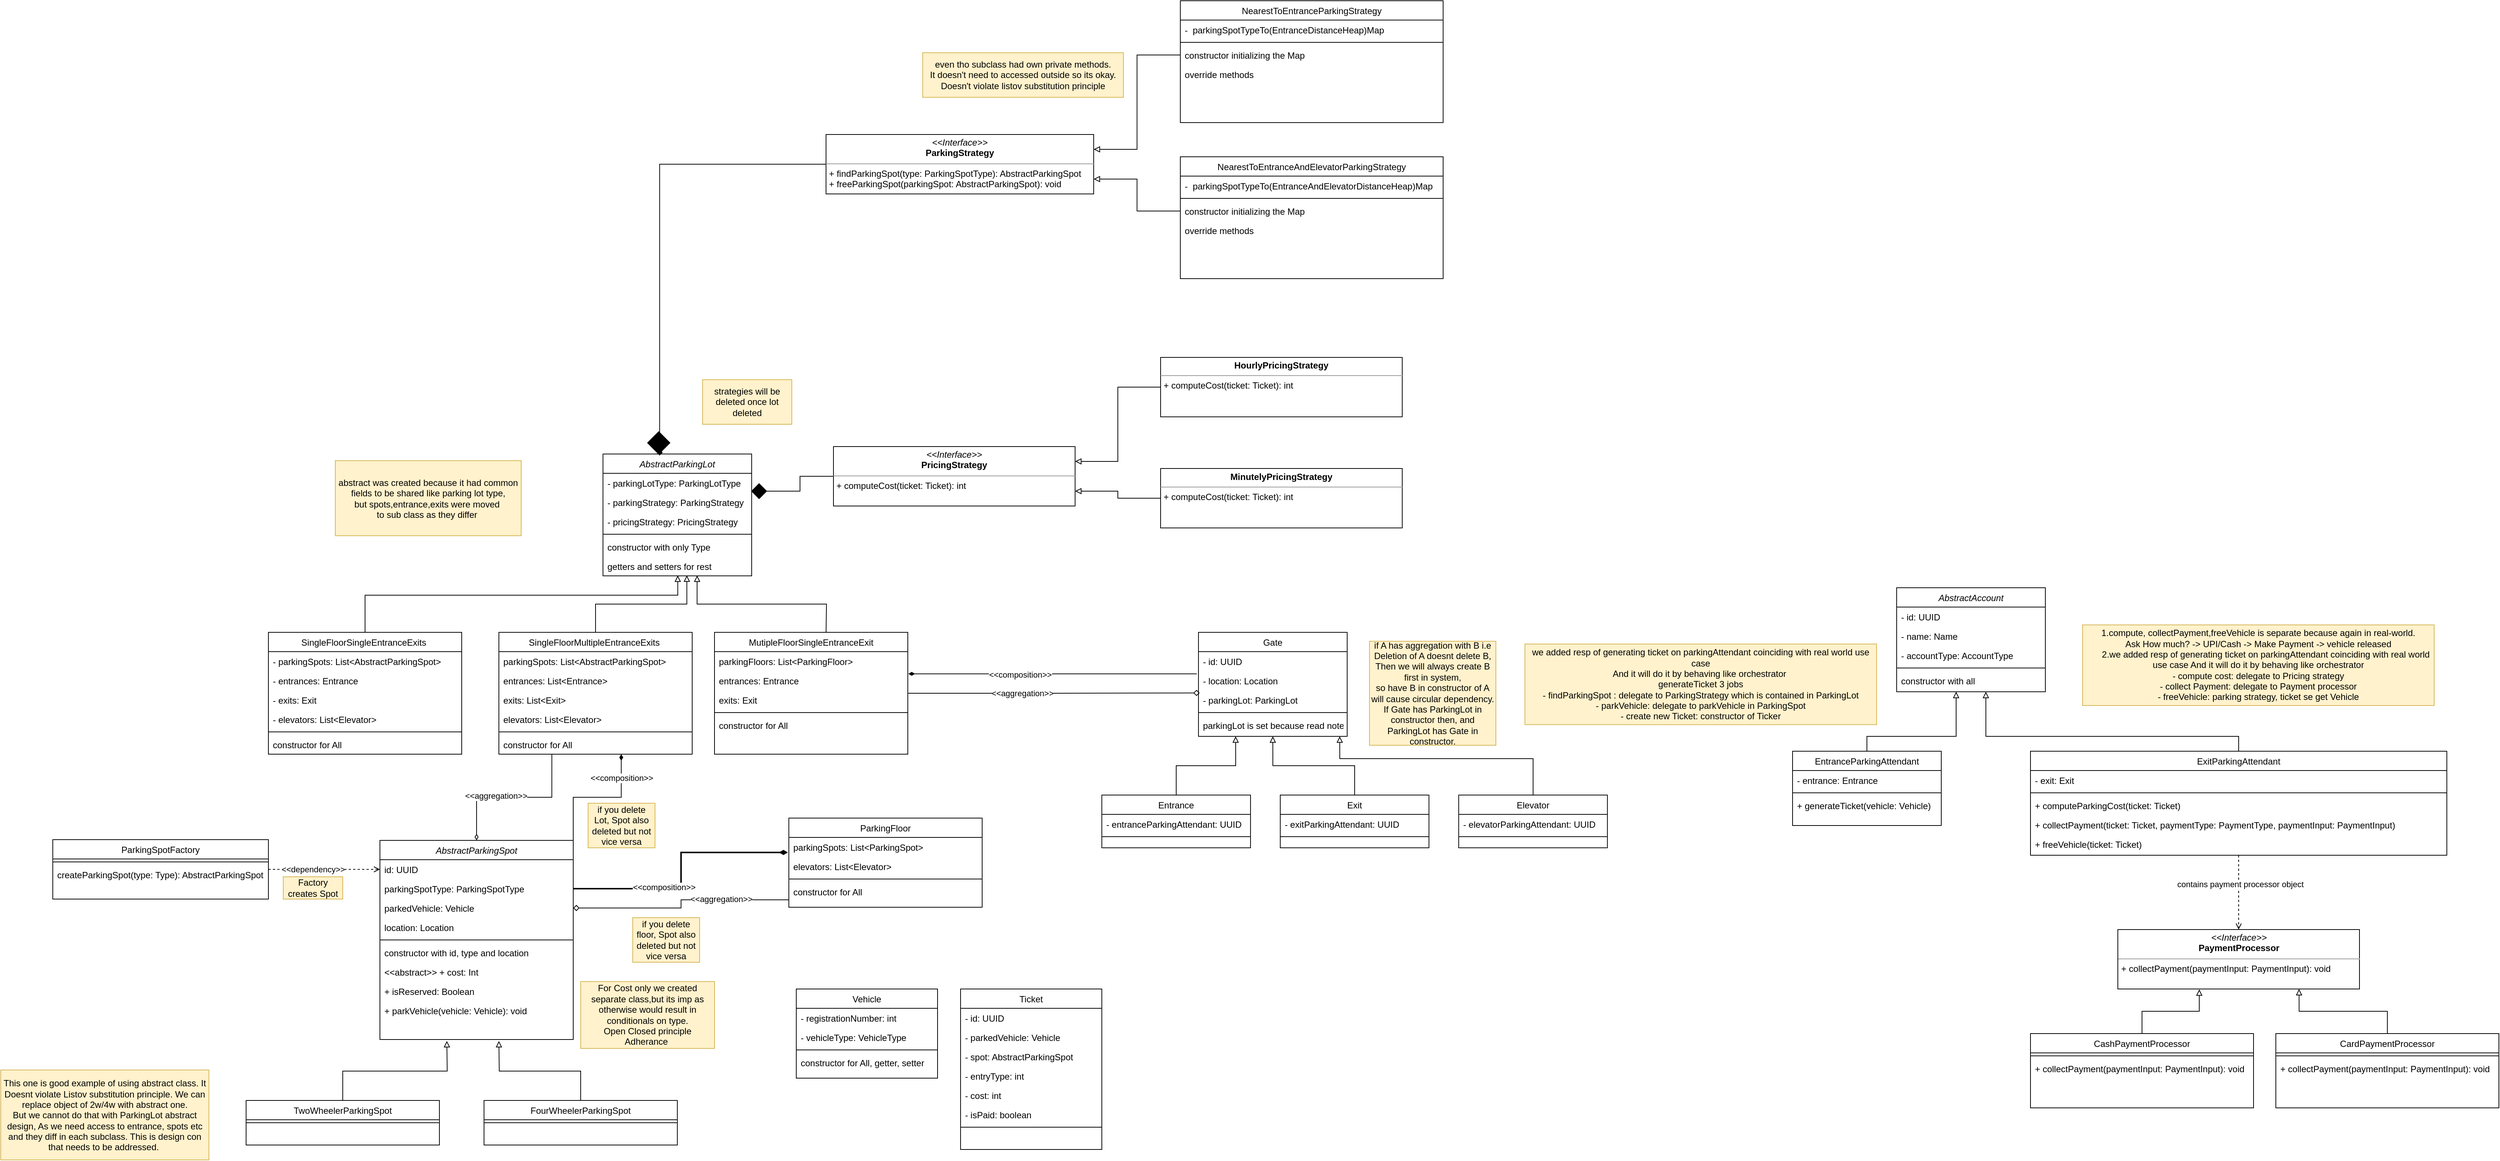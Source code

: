 <mxfile version="22.1.5" type="github">
  <diagram id="C5RBs43oDa-KdzZeNtuy" name="Page-1">
    <mxGraphModel dx="4007" dy="2942" grid="1" gridSize="10" guides="1" tooltips="1" connect="1" arrows="1" fold="1" page="1" pageScale="1" pageWidth="827" pageHeight="1169" math="0" shadow="0">
      <root>
        <mxCell id="WIyWlLk6GJQsqaUBKTNV-0" />
        <mxCell id="WIyWlLk6GJQsqaUBKTNV-1" parent="WIyWlLk6GJQsqaUBKTNV-0" />
        <mxCell id="zkfFHV4jXpPFQw0GAbJ--0" value="AbstractParkingLot" style="swimlane;fontStyle=2;align=center;verticalAlign=top;childLayout=stackLayout;horizontal=1;startSize=26;horizontalStack=0;resizeParent=1;resizeLast=0;collapsible=1;marginBottom=0;rounded=0;shadow=0;strokeWidth=1;" parent="WIyWlLk6GJQsqaUBKTNV-1" vertex="1">
          <mxGeometry x="220" y="120" width="200" height="164" as="geometry">
            <mxRectangle x="230" y="140" width="160" height="26" as="alternateBounds" />
          </mxGeometry>
        </mxCell>
        <mxCell id="zkfFHV4jXpPFQw0GAbJ--1" value="- parkingLotType: ParkingLotType" style="text;align=left;verticalAlign=top;spacingLeft=4;spacingRight=4;overflow=hidden;rotatable=0;points=[[0,0.5],[1,0.5]];portConstraint=eastwest;" parent="zkfFHV4jXpPFQw0GAbJ--0" vertex="1">
          <mxGeometry y="26" width="200" height="26" as="geometry" />
        </mxCell>
        <mxCell id="zkfFHV4jXpPFQw0GAbJ--2" value="- parkingStrategy: ParkingStrategy" style="text;align=left;verticalAlign=top;spacingLeft=4;spacingRight=4;overflow=hidden;rotatable=0;points=[[0,0.5],[1,0.5]];portConstraint=eastwest;rounded=0;shadow=0;html=0;" parent="zkfFHV4jXpPFQw0GAbJ--0" vertex="1">
          <mxGeometry y="52" width="200" height="26" as="geometry" />
        </mxCell>
        <mxCell id="zkfFHV4jXpPFQw0GAbJ--3" value="- pricingStrategy: PricingStrategy" style="text;align=left;verticalAlign=top;spacingLeft=4;spacingRight=4;overflow=hidden;rotatable=0;points=[[0,0.5],[1,0.5]];portConstraint=eastwest;rounded=0;shadow=0;html=0;" parent="zkfFHV4jXpPFQw0GAbJ--0" vertex="1">
          <mxGeometry y="78" width="200" height="26" as="geometry" />
        </mxCell>
        <mxCell id="zkfFHV4jXpPFQw0GAbJ--4" value="" style="line;html=1;strokeWidth=1;align=left;verticalAlign=middle;spacingTop=-1;spacingLeft=3;spacingRight=3;rotatable=0;labelPosition=right;points=[];portConstraint=eastwest;" parent="zkfFHV4jXpPFQw0GAbJ--0" vertex="1">
          <mxGeometry y="104" width="200" height="8" as="geometry" />
        </mxCell>
        <mxCell id="zkfFHV4jXpPFQw0GAbJ--10" value="constructor with only Type" style="text;align=left;verticalAlign=top;spacingLeft=4;spacingRight=4;overflow=hidden;rotatable=0;points=[[0,0.5],[1,0.5]];portConstraint=eastwest;fontStyle=0" parent="zkfFHV4jXpPFQw0GAbJ--0" vertex="1">
          <mxGeometry y="112" width="200" height="26" as="geometry" />
        </mxCell>
        <mxCell id="uMtCKj9RWDegAGL961Xb-13" value="getters and setters for rest" style="text;align=left;verticalAlign=top;spacingLeft=4;spacingRight=4;overflow=hidden;rotatable=0;points=[[0,0.5],[1,0.5]];portConstraint=eastwest;fontStyle=0" parent="zkfFHV4jXpPFQw0GAbJ--0" vertex="1">
          <mxGeometry y="138" width="200" height="26" as="geometry" />
        </mxCell>
        <mxCell id="hVBE4-v0_V8PISyGows--42" style="edgeStyle=orthogonalEdgeStyle;rounded=0;orthogonalLoop=1;jettySize=auto;html=1;entryX=0.5;entryY=0;entryDx=0;entryDy=0;endArrow=diamondThin;endFill=0;exitX=0.274;exitY=0.998;exitDx=0;exitDy=0;exitPerimeter=0;" parent="WIyWlLk6GJQsqaUBKTNV-1" source="zkfFHV4jXpPFQw0GAbJ--11" target="hVBE4-v0_V8PISyGows--8" edge="1">
          <mxGeometry relative="1" as="geometry" />
        </mxCell>
        <mxCell id="hVBE4-v0_V8PISyGows--45" value="&amp;lt;&amp;lt;aggregation&amp;gt;&amp;gt;" style="edgeLabel;html=1;align=center;verticalAlign=middle;resizable=0;points=[];" parent="hVBE4-v0_V8PISyGows--42" vertex="1" connectable="0">
          <mxGeometry x="0.228" y="-2" relative="1" as="geometry">
            <mxPoint as="offset" />
          </mxGeometry>
        </mxCell>
        <mxCell id="zkfFHV4jXpPFQw0GAbJ--6" value="SingleFloorMultipleEntranceExits " style="swimlane;fontStyle=0;align=center;verticalAlign=top;childLayout=stackLayout;horizontal=1;startSize=26;horizontalStack=0;resizeParent=1;resizeLast=0;collapsible=1;marginBottom=0;rounded=0;shadow=0;strokeWidth=1;" parent="WIyWlLk6GJQsqaUBKTNV-1" vertex="1">
          <mxGeometry x="80" y="360" width="260" height="164" as="geometry">
            <mxRectangle x="130" y="380" width="160" height="26" as="alternateBounds" />
          </mxGeometry>
        </mxCell>
        <mxCell id="zkfFHV4jXpPFQw0GAbJ--7" value="parkingSpots: List&lt;AbstractParkingSpot&gt;" style="text;align=left;verticalAlign=top;spacingLeft=4;spacingRight=4;overflow=hidden;rotatable=0;points=[[0,0.5],[1,0.5]];portConstraint=eastwest;" parent="zkfFHV4jXpPFQw0GAbJ--6" vertex="1">
          <mxGeometry y="26" width="260" height="26" as="geometry" />
        </mxCell>
        <mxCell id="zkfFHV4jXpPFQw0GAbJ--8" value="entrances: List&lt;Entrance&gt;" style="text;align=left;verticalAlign=top;spacingLeft=4;spacingRight=4;overflow=hidden;rotatable=0;points=[[0,0.5],[1,0.5]];portConstraint=eastwest;rounded=0;shadow=0;html=0;" parent="zkfFHV4jXpPFQw0GAbJ--6" vertex="1">
          <mxGeometry y="52" width="260" height="26" as="geometry" />
        </mxCell>
        <mxCell id="uMtCKj9RWDegAGL961Xb-15" value="exits: List&lt;Exit&gt;" style="text;align=left;verticalAlign=top;spacingLeft=4;spacingRight=4;overflow=hidden;rotatable=0;points=[[0,0.5],[1,0.5]];portConstraint=eastwest;rounded=0;shadow=0;html=0;" parent="zkfFHV4jXpPFQw0GAbJ--6" vertex="1">
          <mxGeometry y="78" width="260" height="26" as="geometry" />
        </mxCell>
        <mxCell id="uMtCKj9RWDegAGL961Xb-16" value="elevators: List&lt;Elevator&gt;" style="text;align=left;verticalAlign=top;spacingLeft=4;spacingRight=4;overflow=hidden;rotatable=0;points=[[0,0.5],[1,0.5]];portConstraint=eastwest;rounded=0;shadow=0;html=0;" parent="zkfFHV4jXpPFQw0GAbJ--6" vertex="1">
          <mxGeometry y="104" width="260" height="26" as="geometry" />
        </mxCell>
        <mxCell id="zkfFHV4jXpPFQw0GAbJ--9" value="" style="line;html=1;strokeWidth=1;align=left;verticalAlign=middle;spacingTop=-1;spacingLeft=3;spacingRight=3;rotatable=0;labelPosition=right;points=[];portConstraint=eastwest;" parent="zkfFHV4jXpPFQw0GAbJ--6" vertex="1">
          <mxGeometry y="130" width="260" height="8" as="geometry" />
        </mxCell>
        <mxCell id="zkfFHV4jXpPFQw0GAbJ--11" value="constructor for All" style="text;align=left;verticalAlign=top;spacingLeft=4;spacingRight=4;overflow=hidden;rotatable=0;points=[[0,0.5],[1,0.5]];portConstraint=eastwest;" parent="zkfFHV4jXpPFQw0GAbJ--6" vertex="1">
          <mxGeometry y="138" width="260" height="26" as="geometry" />
        </mxCell>
        <mxCell id="uMtCKj9RWDegAGL961Xb-27" style="edgeStyle=orthogonalEdgeStyle;rounded=0;orthogonalLoop=1;jettySize=auto;html=1;endArrow=block;endFill=0;entryX=0.503;entryY=0.981;entryDx=0;entryDy=0;entryPerimeter=0;" parent="WIyWlLk6GJQsqaUBKTNV-1" source="uMtCKj9RWDegAGL961Xb-17" target="uMtCKj9RWDegAGL961Xb-13" edge="1">
          <mxGeometry relative="1" as="geometry">
            <mxPoint x="320" y="290" as="targetPoint" />
            <Array as="points">
              <mxPoint x="-100" y="310" />
              <mxPoint x="321" y="310" />
            </Array>
          </mxGeometry>
        </mxCell>
        <mxCell id="uMtCKj9RWDegAGL961Xb-17" value="SingleFloorSingleEntranceExits " style="swimlane;fontStyle=0;align=center;verticalAlign=top;childLayout=stackLayout;horizontal=1;startSize=26;horizontalStack=0;resizeParent=1;resizeLast=0;collapsible=1;marginBottom=0;rounded=0;shadow=0;strokeWidth=1;" parent="WIyWlLk6GJQsqaUBKTNV-1" vertex="1">
          <mxGeometry x="-230" y="360" width="260" height="164" as="geometry">
            <mxRectangle x="130" y="380" width="160" height="26" as="alternateBounds" />
          </mxGeometry>
        </mxCell>
        <mxCell id="uMtCKj9RWDegAGL961Xb-18" value="- parkingSpots: List&lt;AbstractParkingSpot&gt;" style="text;align=left;verticalAlign=top;spacingLeft=4;spacingRight=4;overflow=hidden;rotatable=0;points=[[0,0.5],[1,0.5]];portConstraint=eastwest;" parent="uMtCKj9RWDegAGL961Xb-17" vertex="1">
          <mxGeometry y="26" width="260" height="26" as="geometry" />
        </mxCell>
        <mxCell id="uMtCKj9RWDegAGL961Xb-19" value="- entrances: Entrance" style="text;align=left;verticalAlign=top;spacingLeft=4;spacingRight=4;overflow=hidden;rotatable=0;points=[[0,0.5],[1,0.5]];portConstraint=eastwest;rounded=0;shadow=0;html=0;" parent="uMtCKj9RWDegAGL961Xb-17" vertex="1">
          <mxGeometry y="52" width="260" height="26" as="geometry" />
        </mxCell>
        <mxCell id="uMtCKj9RWDegAGL961Xb-20" value="- exits: Exit" style="text;align=left;verticalAlign=top;spacingLeft=4;spacingRight=4;overflow=hidden;rotatable=0;points=[[0,0.5],[1,0.5]];portConstraint=eastwest;rounded=0;shadow=0;html=0;" parent="uMtCKj9RWDegAGL961Xb-17" vertex="1">
          <mxGeometry y="78" width="260" height="26" as="geometry" />
        </mxCell>
        <mxCell id="uMtCKj9RWDegAGL961Xb-21" value="- elevators: List&lt;Elevator&gt;" style="text;align=left;verticalAlign=top;spacingLeft=4;spacingRight=4;overflow=hidden;rotatable=0;points=[[0,0.5],[1,0.5]];portConstraint=eastwest;rounded=0;shadow=0;html=0;" parent="uMtCKj9RWDegAGL961Xb-17" vertex="1">
          <mxGeometry y="104" width="260" height="26" as="geometry" />
        </mxCell>
        <mxCell id="uMtCKj9RWDegAGL961Xb-22" value="" style="line;html=1;strokeWidth=1;align=left;verticalAlign=middle;spacingTop=-1;spacingLeft=3;spacingRight=3;rotatable=0;labelPosition=right;points=[];portConstraint=eastwest;" parent="uMtCKj9RWDegAGL961Xb-17" vertex="1">
          <mxGeometry y="130" width="260" height="8" as="geometry" />
        </mxCell>
        <mxCell id="uMtCKj9RWDegAGL961Xb-23" value="constructor for All" style="text;align=left;verticalAlign=top;spacingLeft=4;spacingRight=4;overflow=hidden;rotatable=0;points=[[0,0.5],[1,0.5]];portConstraint=eastwest;" parent="uMtCKj9RWDegAGL961Xb-17" vertex="1">
          <mxGeometry y="138" width="260" height="26" as="geometry" />
        </mxCell>
        <mxCell id="uMtCKj9RWDegAGL961Xb-28" style="edgeStyle=orthogonalEdgeStyle;rounded=0;orthogonalLoop=1;jettySize=auto;html=1;entryX=0.564;entryY=0.977;entryDx=0;entryDy=0;entryPerimeter=0;endArrow=block;endFill=0;" parent="WIyWlLk6GJQsqaUBKTNV-1" source="zkfFHV4jXpPFQw0GAbJ--6" target="uMtCKj9RWDegAGL961Xb-13" edge="1">
          <mxGeometry relative="1" as="geometry" />
        </mxCell>
        <mxCell id="uMtCKj9RWDegAGL961Xb-29" style="edgeStyle=orthogonalEdgeStyle;rounded=0;orthogonalLoop=1;jettySize=auto;html=1;entryX=0.633;entryY=0.981;entryDx=0;entryDy=0;entryPerimeter=0;endArrow=block;endFill=0;" parent="WIyWlLk6GJQsqaUBKTNV-1" target="uMtCKj9RWDegAGL961Xb-13" edge="1">
          <mxGeometry relative="1" as="geometry">
            <mxPoint x="520.059" y="360" as="sourcePoint" />
          </mxGeometry>
        </mxCell>
        <mxCell id="hVBE4-v0_V8PISyGows--0" value="MutipleFloorSingleEntranceExit" style="swimlane;fontStyle=0;align=center;verticalAlign=top;childLayout=stackLayout;horizontal=1;startSize=26;horizontalStack=0;resizeParent=1;resizeLast=0;collapsible=1;marginBottom=0;rounded=0;shadow=0;strokeWidth=1;" parent="WIyWlLk6GJQsqaUBKTNV-1" vertex="1">
          <mxGeometry x="370" y="360" width="260" height="164" as="geometry">
            <mxRectangle x="130" y="380" width="160" height="26" as="alternateBounds" />
          </mxGeometry>
        </mxCell>
        <mxCell id="hVBE4-v0_V8PISyGows--1" value="parkingFloors: List&lt;ParkingFloor&gt;" style="text;align=left;verticalAlign=top;spacingLeft=4;spacingRight=4;overflow=hidden;rotatable=0;points=[[0,0.5],[1,0.5]];portConstraint=eastwest;" parent="hVBE4-v0_V8PISyGows--0" vertex="1">
          <mxGeometry y="26" width="260" height="26" as="geometry" />
        </mxCell>
        <mxCell id="hVBE4-v0_V8PISyGows--2" value="entrances: Entrance" style="text;align=left;verticalAlign=top;spacingLeft=4;spacingRight=4;overflow=hidden;rotatable=0;points=[[0,0.5],[1,0.5]];portConstraint=eastwest;rounded=0;shadow=0;html=0;" parent="hVBE4-v0_V8PISyGows--0" vertex="1">
          <mxGeometry y="52" width="260" height="26" as="geometry" />
        </mxCell>
        <mxCell id="hVBE4-v0_V8PISyGows--3" value="exits: Exit" style="text;align=left;verticalAlign=top;spacingLeft=4;spacingRight=4;overflow=hidden;rotatable=0;points=[[0,0.5],[1,0.5]];portConstraint=eastwest;rounded=0;shadow=0;html=0;" parent="hVBE4-v0_V8PISyGows--0" vertex="1">
          <mxGeometry y="78" width="260" height="26" as="geometry" />
        </mxCell>
        <mxCell id="hVBE4-v0_V8PISyGows--5" value="" style="line;html=1;strokeWidth=1;align=left;verticalAlign=middle;spacingTop=-1;spacingLeft=3;spacingRight=3;rotatable=0;labelPosition=right;points=[];portConstraint=eastwest;" parent="hVBE4-v0_V8PISyGows--0" vertex="1">
          <mxGeometry y="104" width="260" height="8" as="geometry" />
        </mxCell>
        <mxCell id="hVBE4-v0_V8PISyGows--6" value="constructor for All" style="text;align=left;verticalAlign=top;spacingLeft=4;spacingRight=4;overflow=hidden;rotatable=0;points=[[0,0.5],[1,0.5]];portConstraint=eastwest;" parent="hVBE4-v0_V8PISyGows--0" vertex="1">
          <mxGeometry y="112" width="260" height="26" as="geometry" />
        </mxCell>
        <mxCell id="hVBE4-v0_V8PISyGows--7" value="abstract was created because it had common fields to be shared like parking lot type,&lt;br&gt;but spots,entrance,exits were moved&amp;nbsp;&lt;br&gt;to sub class as they differ&amp;nbsp;" style="rounded=0;whiteSpace=wrap;html=1;fillColor=#fff2cc;strokeColor=#d6b656;" parent="WIyWlLk6GJQsqaUBKTNV-1" vertex="1">
          <mxGeometry x="-140" y="129" width="250" height="101" as="geometry" />
        </mxCell>
        <mxCell id="hVBE4-v0_V8PISyGows--8" value="AbstractParkingSpot" style="swimlane;fontStyle=2;align=center;verticalAlign=top;childLayout=stackLayout;horizontal=1;startSize=26;horizontalStack=0;resizeParent=1;resizeLast=0;collapsible=1;marginBottom=0;rounded=0;shadow=0;strokeWidth=1;" parent="WIyWlLk6GJQsqaUBKTNV-1" vertex="1">
          <mxGeometry x="-80" y="640" width="260" height="268" as="geometry">
            <mxRectangle x="130" y="380" width="160" height="26" as="alternateBounds" />
          </mxGeometry>
        </mxCell>
        <mxCell id="hVBE4-v0_V8PISyGows--9" value="id: UUID" style="text;align=left;verticalAlign=top;spacingLeft=4;spacingRight=4;overflow=hidden;rotatable=0;points=[[0,0.5],[1,0.5]];portConstraint=eastwest;" parent="hVBE4-v0_V8PISyGows--8" vertex="1">
          <mxGeometry y="26" width="260" height="26" as="geometry" />
        </mxCell>
        <mxCell id="hVBE4-v0_V8PISyGows--10" value="parkingSpotType: ParkingSpotType" style="text;align=left;verticalAlign=top;spacingLeft=4;spacingRight=4;overflow=hidden;rotatable=0;points=[[0,0.5],[1,0.5]];portConstraint=eastwest;rounded=0;shadow=0;html=0;" parent="hVBE4-v0_V8PISyGows--8" vertex="1">
          <mxGeometry y="52" width="260" height="26" as="geometry" />
        </mxCell>
        <mxCell id="hVBE4-v0_V8PISyGows--11" value="parkedVehicle: Vehicle" style="text;align=left;verticalAlign=top;spacingLeft=4;spacingRight=4;overflow=hidden;rotatable=0;points=[[0,0.5],[1,0.5]];portConstraint=eastwest;rounded=0;shadow=0;html=0;" parent="hVBE4-v0_V8PISyGows--8" vertex="1">
          <mxGeometry y="78" width="260" height="26" as="geometry" />
        </mxCell>
        <mxCell id="hVBE4-v0_V8PISyGows--12" value="location: Location" style="text;align=left;verticalAlign=top;spacingLeft=4;spacingRight=4;overflow=hidden;rotatable=0;points=[[0,0.5],[1,0.5]];portConstraint=eastwest;rounded=0;shadow=0;html=0;" parent="hVBE4-v0_V8PISyGows--8" vertex="1">
          <mxGeometry y="104" width="260" height="26" as="geometry" />
        </mxCell>
        <mxCell id="hVBE4-v0_V8PISyGows--13" value="" style="line;html=1;strokeWidth=1;align=left;verticalAlign=middle;spacingTop=-1;spacingLeft=3;spacingRight=3;rotatable=0;labelPosition=right;points=[];portConstraint=eastwest;" parent="hVBE4-v0_V8PISyGows--8" vertex="1">
          <mxGeometry y="130" width="260" height="8" as="geometry" />
        </mxCell>
        <mxCell id="hVBE4-v0_V8PISyGows--14" value="constructor with id, type and location" style="text;align=left;verticalAlign=top;spacingLeft=4;spacingRight=4;overflow=hidden;rotatable=0;points=[[0,0.5],[1,0.5]];portConstraint=eastwest;" parent="hVBE4-v0_V8PISyGows--8" vertex="1">
          <mxGeometry y="138" width="260" height="26" as="geometry" />
        </mxCell>
        <mxCell id="hVBE4-v0_V8PISyGows--15" value="&lt;&lt;abstract&gt;&gt; + cost: Int" style="text;align=left;verticalAlign=top;spacingLeft=4;spacingRight=4;overflow=hidden;rotatable=0;points=[[0,0.5],[1,0.5]];portConstraint=eastwest;" parent="hVBE4-v0_V8PISyGows--8" vertex="1">
          <mxGeometry y="164" width="260" height="26" as="geometry" />
        </mxCell>
        <mxCell id="hVBE4-v0_V8PISyGows--16" value="+ isReserved: Boolean" style="text;align=left;verticalAlign=top;spacingLeft=4;spacingRight=4;overflow=hidden;rotatable=0;points=[[0,0.5],[1,0.5]];portConstraint=eastwest;" parent="hVBE4-v0_V8PISyGows--8" vertex="1">
          <mxGeometry y="190" width="260" height="26" as="geometry" />
        </mxCell>
        <mxCell id="hVBE4-v0_V8PISyGows--17" value="+ parkVehicle(vehicle: Vehicle): void" style="text;align=left;verticalAlign=top;spacingLeft=4;spacingRight=4;overflow=hidden;rotatable=0;points=[[0,0.5],[1,0.5]];portConstraint=eastwest;" parent="hVBE4-v0_V8PISyGows--8" vertex="1">
          <mxGeometry y="216" width="260" height="26" as="geometry" />
        </mxCell>
        <mxCell id="hVBE4-v0_V8PISyGows--47" style="edgeStyle=orthogonalEdgeStyle;rounded=0;orthogonalLoop=1;jettySize=auto;html=1;exitX=0.5;exitY=0;exitDx=0;exitDy=0;endArrow=block;endFill=0;" parent="WIyWlLk6GJQsqaUBKTNV-1" source="hVBE4-v0_V8PISyGows--19" edge="1">
          <mxGeometry relative="1" as="geometry">
            <mxPoint x="10" y="910" as="targetPoint" />
          </mxGeometry>
        </mxCell>
        <mxCell id="hVBE4-v0_V8PISyGows--19" value="TwoWheelerParkingSpot" style="swimlane;fontStyle=0;align=center;verticalAlign=top;childLayout=stackLayout;horizontal=1;startSize=26;horizontalStack=0;resizeParent=1;resizeLast=0;collapsible=1;marginBottom=0;rounded=0;shadow=0;strokeWidth=1;" parent="WIyWlLk6GJQsqaUBKTNV-1" vertex="1">
          <mxGeometry x="-260" y="990" width="260" height="60" as="geometry">
            <mxRectangle x="130" y="380" width="160" height="26" as="alternateBounds" />
          </mxGeometry>
        </mxCell>
        <mxCell id="hVBE4-v0_V8PISyGows--24" value="" style="line;html=1;strokeWidth=1;align=left;verticalAlign=middle;spacingTop=-1;spacingLeft=3;spacingRight=3;rotatable=0;labelPosition=right;points=[];portConstraint=eastwest;" parent="hVBE4-v0_V8PISyGows--19" vertex="1">
          <mxGeometry y="26" width="260" height="8" as="geometry" />
        </mxCell>
        <mxCell id="hVBE4-v0_V8PISyGows--48" style="edgeStyle=orthogonalEdgeStyle;rounded=0;orthogonalLoop=1;jettySize=auto;html=1;endArrow=block;endFill=0;" parent="WIyWlLk6GJQsqaUBKTNV-1" source="hVBE4-v0_V8PISyGows--39" edge="1">
          <mxGeometry relative="1" as="geometry">
            <mxPoint x="80" y="910" as="targetPoint" />
          </mxGeometry>
        </mxCell>
        <mxCell id="hVBE4-v0_V8PISyGows--39" value="FourWheelerParkingSpot" style="swimlane;fontStyle=0;align=center;verticalAlign=top;childLayout=stackLayout;horizontal=1;startSize=26;horizontalStack=0;resizeParent=1;resizeLast=0;collapsible=1;marginBottom=0;rounded=0;shadow=0;strokeWidth=1;" parent="WIyWlLk6GJQsqaUBKTNV-1" vertex="1">
          <mxGeometry x="60" y="990" width="260" height="60" as="geometry">
            <mxRectangle x="130" y="380" width="160" height="26" as="alternateBounds" />
          </mxGeometry>
        </mxCell>
        <mxCell id="hVBE4-v0_V8PISyGows--40" value="" style="line;html=1;strokeWidth=1;align=left;verticalAlign=middle;spacingTop=-1;spacingLeft=3;spacingRight=3;rotatable=0;labelPosition=right;points=[];portConstraint=eastwest;" parent="hVBE4-v0_V8PISyGows--39" vertex="1">
          <mxGeometry y="26" width="260" height="8" as="geometry" />
        </mxCell>
        <mxCell id="hVBE4-v0_V8PISyGows--43" style="edgeStyle=orthogonalEdgeStyle;rounded=0;orthogonalLoop=1;jettySize=auto;html=1;entryX=0.633;entryY=0.998;entryDx=0;entryDy=0;entryPerimeter=0;endArrow=diamondThin;endFill=1;exitX=1;exitY=0;exitDx=0;exitDy=0;strokeWidth=1;" parent="WIyWlLk6GJQsqaUBKTNV-1" source="hVBE4-v0_V8PISyGows--8" target="zkfFHV4jXpPFQw0GAbJ--11" edge="1">
          <mxGeometry relative="1" as="geometry" />
        </mxCell>
        <mxCell id="hVBE4-v0_V8PISyGows--44" value="&amp;lt;&amp;lt;composition&amp;gt;&amp;gt;" style="edgeLabel;html=1;align=center;verticalAlign=middle;resizable=0;points=[];" parent="hVBE4-v0_V8PISyGows--43" vertex="1" connectable="0">
          <mxGeometry x="0.652" relative="1" as="geometry">
            <mxPoint as="offset" />
          </mxGeometry>
        </mxCell>
        <mxCell id="hVBE4-v0_V8PISyGows--46" value="if you delete Lot, Spot also deleted but not vice versa" style="rounded=0;whiteSpace=wrap;html=1;fillColor=#fff2cc;strokeColor=#d6b656;" parent="WIyWlLk6GJQsqaUBKTNV-1" vertex="1">
          <mxGeometry x="200" y="590" width="90" height="60" as="geometry" />
        </mxCell>
        <mxCell id="hVBE4-v0_V8PISyGows--49" value="This one is good example of using abstract class. It Doesnt violate Listov substitution principle. We can replace object of 2w/4w with abstract one.&lt;br&gt;But we cannot do that with ParkingLot abstract design, As we need access to entrance, spots etc and they diff in each subclass. This is design con that needs to be addressed.&amp;nbsp;" style="rounded=0;whiteSpace=wrap;html=1;fillColor=#fff2cc;strokeColor=#d6b656;" parent="WIyWlLk6GJQsqaUBKTNV-1" vertex="1">
          <mxGeometry x="-590" y="949" width="280" height="121" as="geometry" />
        </mxCell>
        <mxCell id="hVBE4-v0_V8PISyGows--50" value="For Cost only we created separate class,but its imp as otherwise would result in conditionals on type.&lt;br&gt;Open Closed principle Adherance&amp;nbsp;" style="rounded=0;whiteSpace=wrap;html=1;fillColor=#fff2cc;strokeColor=#d6b656;" parent="WIyWlLk6GJQsqaUBKTNV-1" vertex="1">
          <mxGeometry x="190" y="830" width="180" height="90" as="geometry" />
        </mxCell>
        <mxCell id="hVBE4-v0_V8PISyGows--61" style="edgeStyle=orthogonalEdgeStyle;rounded=0;orthogonalLoop=1;jettySize=auto;html=1;entryX=0;entryY=0.5;entryDx=0;entryDy=0;dashed=1;endArrow=open;endFill=0;" parent="WIyWlLk6GJQsqaUBKTNV-1" source="hVBE4-v0_V8PISyGows--51" target="hVBE4-v0_V8PISyGows--9" edge="1">
          <mxGeometry relative="1" as="geometry" />
        </mxCell>
        <mxCell id="hVBE4-v0_V8PISyGows--62" value="&amp;lt;&amp;lt;dependency&amp;gt;&amp;gt;" style="edgeLabel;html=1;align=center;verticalAlign=middle;resizable=0;points=[];" parent="hVBE4-v0_V8PISyGows--61" vertex="1" connectable="0">
          <mxGeometry x="-0.28" y="-1" relative="1" as="geometry">
            <mxPoint x="6" y="-1" as="offset" />
          </mxGeometry>
        </mxCell>
        <mxCell id="hVBE4-v0_V8PISyGows--51" value="ParkingSpotFactory" style="swimlane;fontStyle=0;align=center;verticalAlign=top;childLayout=stackLayout;horizontal=1;startSize=26;horizontalStack=0;resizeParent=1;resizeLast=0;collapsible=1;marginBottom=0;rounded=0;shadow=0;strokeWidth=1;" parent="WIyWlLk6GJQsqaUBKTNV-1" vertex="1">
          <mxGeometry x="-520" y="639" width="290" height="80" as="geometry">
            <mxRectangle x="130" y="380" width="160" height="26" as="alternateBounds" />
          </mxGeometry>
        </mxCell>
        <mxCell id="hVBE4-v0_V8PISyGows--56" value="" style="line;html=1;strokeWidth=1;align=left;verticalAlign=middle;spacingTop=-1;spacingLeft=3;spacingRight=3;rotatable=0;labelPosition=right;points=[];portConstraint=eastwest;" parent="hVBE4-v0_V8PISyGows--51" vertex="1">
          <mxGeometry y="26" width="290" height="8" as="geometry" />
        </mxCell>
        <mxCell id="hVBE4-v0_V8PISyGows--57" value="createParkingSpot(type: Type): AbstractParkingSpot" style="text;align=left;verticalAlign=top;spacingLeft=4;spacingRight=4;overflow=hidden;rotatable=0;points=[[0,0.5],[1,0.5]];portConstraint=eastwest;" parent="hVBE4-v0_V8PISyGows--51" vertex="1">
          <mxGeometry y="34" width="290" height="26" as="geometry" />
        </mxCell>
        <mxCell id="hVBE4-v0_V8PISyGows--63" value="Factory creates Spot" style="rounded=0;whiteSpace=wrap;html=1;fillColor=#fff2cc;strokeColor=#d6b656;" parent="WIyWlLk6GJQsqaUBKTNV-1" vertex="1">
          <mxGeometry x="-210" y="689" width="80" height="30" as="geometry" />
        </mxCell>
        <mxCell id="hVBE4-v0_V8PISyGows--65" value="Gate" style="swimlane;fontStyle=0;align=center;verticalAlign=top;childLayout=stackLayout;horizontal=1;startSize=26;horizontalStack=0;resizeParent=1;resizeLast=0;collapsible=1;marginBottom=0;rounded=0;shadow=0;strokeWidth=1;" parent="WIyWlLk6GJQsqaUBKTNV-1" vertex="1">
          <mxGeometry x="1020.95" y="360" width="200" height="140" as="geometry">
            <mxRectangle x="230" y="140" width="160" height="26" as="alternateBounds" />
          </mxGeometry>
        </mxCell>
        <mxCell id="hVBE4-v0_V8PISyGows--66" value="- id: UUID" style="text;align=left;verticalAlign=top;spacingLeft=4;spacingRight=4;overflow=hidden;rotatable=0;points=[[0,0.5],[1,0.5]];portConstraint=eastwest;" parent="hVBE4-v0_V8PISyGows--65" vertex="1">
          <mxGeometry y="26" width="200" height="26" as="geometry" />
        </mxCell>
        <mxCell id="hVBE4-v0_V8PISyGows--67" value="- location: Location" style="text;align=left;verticalAlign=top;spacingLeft=4;spacingRight=4;overflow=hidden;rotatable=0;points=[[0,0.5],[1,0.5]];portConstraint=eastwest;rounded=0;shadow=0;html=0;" parent="hVBE4-v0_V8PISyGows--65" vertex="1">
          <mxGeometry y="52" width="200" height="26" as="geometry" />
        </mxCell>
        <mxCell id="hVBE4-v0_V8PISyGows--68" value="- parkingLot: ParkingLot" style="text;align=left;verticalAlign=top;spacingLeft=4;spacingRight=4;overflow=hidden;rotatable=0;points=[[0,0.5],[1,0.5]];portConstraint=eastwest;rounded=0;shadow=0;html=0;" parent="hVBE4-v0_V8PISyGows--65" vertex="1">
          <mxGeometry y="78" width="200" height="26" as="geometry" />
        </mxCell>
        <mxCell id="hVBE4-v0_V8PISyGows--69" value="" style="line;html=1;strokeWidth=1;align=left;verticalAlign=middle;spacingTop=-1;spacingLeft=3;spacingRight=3;rotatable=0;labelPosition=right;points=[];portConstraint=eastwest;" parent="hVBE4-v0_V8PISyGows--65" vertex="1">
          <mxGeometry y="104" width="200" height="8" as="geometry" />
        </mxCell>
        <mxCell id="hVBE4-v0_V8PISyGows--70" value="parkingLot is set because read note" style="text;align=left;verticalAlign=top;spacingLeft=4;spacingRight=4;overflow=hidden;rotatable=0;points=[[0,0.5],[1,0.5]];portConstraint=eastwest;fontStyle=0" parent="hVBE4-v0_V8PISyGows--65" vertex="1">
          <mxGeometry y="112" width="200" height="26" as="geometry" />
        </mxCell>
        <mxCell id="hVBE4-v0_V8PISyGows--72" value="if A has aggregation with B i.e Deletion of A doesnt delete B,&lt;br&gt;Then we will always create B first in system,&lt;br&gt;so have B in constructor of A will cause circular dependency.&lt;br&gt;If Gate has ParkingLot in constructor then, and ParkingLot has Gate in constructor." style="rounded=0;whiteSpace=wrap;html=1;fillColor=#fff2cc;strokeColor=#d6b656;" parent="WIyWlLk6GJQsqaUBKTNV-1" vertex="1">
          <mxGeometry x="1250.95" y="372" width="170" height="140" as="geometry" />
        </mxCell>
        <mxCell id="hVBE4-v0_V8PISyGows--92" style="edgeStyle=orthogonalEdgeStyle;rounded=0;orthogonalLoop=1;jettySize=auto;html=1;entryX=0.25;entryY=1;entryDx=0;entryDy=0;endArrow=block;endFill=0;" parent="WIyWlLk6GJQsqaUBKTNV-1" source="hVBE4-v0_V8PISyGows--73" target="hVBE4-v0_V8PISyGows--65" edge="1">
          <mxGeometry relative="1" as="geometry" />
        </mxCell>
        <mxCell id="hVBE4-v0_V8PISyGows--73" value="Entrance" style="swimlane;fontStyle=0;align=center;verticalAlign=top;childLayout=stackLayout;horizontal=1;startSize=26;horizontalStack=0;resizeParent=1;resizeLast=0;collapsible=1;marginBottom=0;rounded=0;shadow=0;strokeWidth=1;" parent="WIyWlLk6GJQsqaUBKTNV-1" vertex="1">
          <mxGeometry x="890.95" y="579" width="200" height="71" as="geometry">
            <mxRectangle x="230" y="140" width="160" height="26" as="alternateBounds" />
          </mxGeometry>
        </mxCell>
        <mxCell id="hVBE4-v0_V8PISyGows--74" value="- entranceParkingAttendant: UUID" style="text;align=left;verticalAlign=top;spacingLeft=4;spacingRight=4;overflow=hidden;rotatable=0;points=[[0,0.5],[1,0.5]];portConstraint=eastwest;" parent="hVBE4-v0_V8PISyGows--73" vertex="1">
          <mxGeometry y="26" width="200" height="26" as="geometry" />
        </mxCell>
        <mxCell id="hVBE4-v0_V8PISyGows--77" value="" style="line;html=1;strokeWidth=1;align=left;verticalAlign=middle;spacingTop=-1;spacingLeft=3;spacingRight=3;rotatable=0;labelPosition=right;points=[];portConstraint=eastwest;" parent="hVBE4-v0_V8PISyGows--73" vertex="1">
          <mxGeometry y="52" width="200" height="8" as="geometry" />
        </mxCell>
        <mxCell id="hVBE4-v0_V8PISyGows--94" style="edgeStyle=orthogonalEdgeStyle;rounded=0;orthogonalLoop=1;jettySize=auto;html=1;entryX=0.5;entryY=1;entryDx=0;entryDy=0;endArrow=block;endFill=0;" parent="WIyWlLk6GJQsqaUBKTNV-1" source="hVBE4-v0_V8PISyGows--79" target="hVBE4-v0_V8PISyGows--65" edge="1">
          <mxGeometry relative="1" as="geometry" />
        </mxCell>
        <mxCell id="hVBE4-v0_V8PISyGows--79" value="Exit" style="swimlane;fontStyle=0;align=center;verticalAlign=top;childLayout=stackLayout;horizontal=1;startSize=26;horizontalStack=0;resizeParent=1;resizeLast=0;collapsible=1;marginBottom=0;rounded=0;shadow=0;strokeWidth=1;" parent="WIyWlLk6GJQsqaUBKTNV-1" vertex="1">
          <mxGeometry x="1130.95" y="579" width="200" height="71" as="geometry">
            <mxRectangle x="230" y="140" width="160" height="26" as="alternateBounds" />
          </mxGeometry>
        </mxCell>
        <mxCell id="hVBE4-v0_V8PISyGows--80" value="- exitParkingAttendant: UUID" style="text;align=left;verticalAlign=top;spacingLeft=4;spacingRight=4;overflow=hidden;rotatable=0;points=[[0,0.5],[1,0.5]];portConstraint=eastwest;" parent="hVBE4-v0_V8PISyGows--79" vertex="1">
          <mxGeometry y="26" width="200" height="26" as="geometry" />
        </mxCell>
        <mxCell id="hVBE4-v0_V8PISyGows--83" value="" style="line;html=1;strokeWidth=1;align=left;verticalAlign=middle;spacingTop=-1;spacingLeft=3;spacingRight=3;rotatable=0;labelPosition=right;points=[];portConstraint=eastwest;" parent="hVBE4-v0_V8PISyGows--79" vertex="1">
          <mxGeometry y="52" width="200" height="8" as="geometry" />
        </mxCell>
        <mxCell id="hVBE4-v0_V8PISyGows--95" style="edgeStyle=orthogonalEdgeStyle;rounded=0;orthogonalLoop=1;jettySize=auto;html=1;endArrow=block;endFill=0;" parent="WIyWlLk6GJQsqaUBKTNV-1" source="hVBE4-v0_V8PISyGows--85" edge="1">
          <mxGeometry relative="1" as="geometry">
            <mxPoint x="1210.95" y="500.0" as="targetPoint" />
            <Array as="points">
              <mxPoint x="1470.95" y="530" />
              <mxPoint x="1210.95" y="530" />
            </Array>
          </mxGeometry>
        </mxCell>
        <mxCell id="hVBE4-v0_V8PISyGows--85" value="Elevator" style="swimlane;fontStyle=0;align=center;verticalAlign=top;childLayout=stackLayout;horizontal=1;startSize=26;horizontalStack=0;resizeParent=1;resizeLast=0;collapsible=1;marginBottom=0;rounded=0;shadow=0;strokeWidth=1;" parent="WIyWlLk6GJQsqaUBKTNV-1" vertex="1">
          <mxGeometry x="1370.95" y="579" width="200" height="71" as="geometry">
            <mxRectangle x="230" y="140" width="160" height="26" as="alternateBounds" />
          </mxGeometry>
        </mxCell>
        <mxCell id="hVBE4-v0_V8PISyGows--86" value="- elevatorParkingAttendant: UUID" style="text;align=left;verticalAlign=top;spacingLeft=4;spacingRight=4;overflow=hidden;rotatable=0;points=[[0,0.5],[1,0.5]];portConstraint=eastwest;" parent="hVBE4-v0_V8PISyGows--85" vertex="1">
          <mxGeometry y="26" width="200" height="26" as="geometry" />
        </mxCell>
        <mxCell id="hVBE4-v0_V8PISyGows--89" value="" style="line;html=1;strokeWidth=1;align=left;verticalAlign=middle;spacingTop=-1;spacingLeft=3;spacingRight=3;rotatable=0;labelPosition=right;points=[];portConstraint=eastwest;" parent="hVBE4-v0_V8PISyGows--85" vertex="1">
          <mxGeometry y="52" width="200" height="8" as="geometry" />
        </mxCell>
        <mxCell id="hVBE4-v0_V8PISyGows--96" style="edgeStyle=orthogonalEdgeStyle;rounded=0;orthogonalLoop=1;jettySize=auto;html=1;entryX=0.008;entryY=0.137;entryDx=0;entryDy=0;entryPerimeter=0;endArrow=diamond;endFill=0;" parent="WIyWlLk6GJQsqaUBKTNV-1" source="hVBE4-v0_V8PISyGows--0" target="hVBE4-v0_V8PISyGows--68" edge="1">
          <mxGeometry relative="1" as="geometry" />
        </mxCell>
        <mxCell id="hVBE4-v0_V8PISyGows--99" value="&amp;lt;&amp;lt;aggregation&amp;gt;&amp;gt;" style="edgeLabel;html=1;align=center;verticalAlign=middle;resizable=0;points=[];" parent="hVBE4-v0_V8PISyGows--96" vertex="1" connectable="0">
          <mxGeometry x="-0.218" relative="1" as="geometry">
            <mxPoint as="offset" />
          </mxGeometry>
        </mxCell>
        <mxCell id="hVBE4-v0_V8PISyGows--97" style="edgeStyle=orthogonalEdgeStyle;rounded=0;orthogonalLoop=1;jettySize=auto;html=1;entryX=1.003;entryY=0.148;entryDx=0;entryDy=0;entryPerimeter=0;exitX=-0.011;exitY=0.148;exitDx=0;exitDy=0;exitPerimeter=0;endArrow=diamondThin;endFill=1;" parent="WIyWlLk6GJQsqaUBKTNV-1" source="hVBE4-v0_V8PISyGows--67" target="hVBE4-v0_V8PISyGows--2" edge="1">
          <mxGeometry relative="1" as="geometry" />
        </mxCell>
        <mxCell id="hVBE4-v0_V8PISyGows--98" value="&amp;lt;&amp;lt;composition&amp;gt;&amp;gt;" style="edgeLabel;html=1;align=center;verticalAlign=middle;resizable=0;points=[];" parent="hVBE4-v0_V8PISyGows--97" vertex="1" connectable="0">
          <mxGeometry x="0.227" y="1" relative="1" as="geometry">
            <mxPoint as="offset" />
          </mxGeometry>
        </mxCell>
        <mxCell id="cWiVxh-ga10WYi4-qQdl-10" style="edgeStyle=orthogonalEdgeStyle;rounded=0;orthogonalLoop=1;jettySize=auto;html=1;entryX=1;entryY=0.5;entryDx=0;entryDy=0;endArrow=diamond;endFill=0;" parent="WIyWlLk6GJQsqaUBKTNV-1" source="cWiVxh-ga10WYi4-qQdl-0" target="hVBE4-v0_V8PISyGows--11" edge="1">
          <mxGeometry relative="1" as="geometry">
            <Array as="points">
              <mxPoint x="325" y="720" />
              <mxPoint x="325" y="731" />
            </Array>
          </mxGeometry>
        </mxCell>
        <mxCell id="cWiVxh-ga10WYi4-qQdl-11" value="&amp;lt;&amp;lt;aggregation&amp;gt;&amp;gt;" style="edgeLabel;html=1;align=center;verticalAlign=middle;resizable=0;points=[];" parent="cWiVxh-ga10WYi4-qQdl-10" vertex="1" connectable="0">
          <mxGeometry x="-0.394" y="-1" relative="1" as="geometry">
            <mxPoint as="offset" />
          </mxGeometry>
        </mxCell>
        <mxCell id="cWiVxh-ga10WYi4-qQdl-0" value="ParkingFloor" style="swimlane;fontStyle=0;align=center;verticalAlign=top;childLayout=stackLayout;horizontal=1;startSize=26;horizontalStack=0;resizeParent=1;resizeLast=0;collapsible=1;marginBottom=0;rounded=0;shadow=0;strokeWidth=1;" parent="WIyWlLk6GJQsqaUBKTNV-1" vertex="1">
          <mxGeometry x="470" y="610" width="260" height="120" as="geometry">
            <mxRectangle x="130" y="380" width="160" height="26" as="alternateBounds" />
          </mxGeometry>
        </mxCell>
        <mxCell id="cWiVxh-ga10WYi4-qQdl-1" value="parkingSpots: List&lt;ParkingSpot&gt;" style="text;align=left;verticalAlign=top;spacingLeft=4;spacingRight=4;overflow=hidden;rotatable=0;points=[[0,0.5],[1,0.5]];portConstraint=eastwest;" parent="cWiVxh-ga10WYi4-qQdl-0" vertex="1">
          <mxGeometry y="26" width="260" height="26" as="geometry" />
        </mxCell>
        <mxCell id="cWiVxh-ga10WYi4-qQdl-2" value="elevators: List&lt;Elevator&gt;" style="text;align=left;verticalAlign=top;spacingLeft=4;spacingRight=4;overflow=hidden;rotatable=0;points=[[0,0.5],[1,0.5]];portConstraint=eastwest;rounded=0;shadow=0;html=0;" parent="cWiVxh-ga10WYi4-qQdl-0" vertex="1">
          <mxGeometry y="52" width="260" height="26" as="geometry" />
        </mxCell>
        <mxCell id="cWiVxh-ga10WYi4-qQdl-4" value="" style="line;html=1;strokeWidth=1;align=left;verticalAlign=middle;spacingTop=-1;spacingLeft=3;spacingRight=3;rotatable=0;labelPosition=right;points=[];portConstraint=eastwest;" parent="cWiVxh-ga10WYi4-qQdl-0" vertex="1">
          <mxGeometry y="78" width="260" height="8" as="geometry" />
        </mxCell>
        <mxCell id="cWiVxh-ga10WYi4-qQdl-5" value="constructor for All" style="text;align=left;verticalAlign=top;spacingLeft=4;spacingRight=4;overflow=hidden;rotatable=0;points=[[0,0.5],[1,0.5]];portConstraint=eastwest;" parent="cWiVxh-ga10WYi4-qQdl-0" vertex="1">
          <mxGeometry y="86" width="260" height="26" as="geometry" />
        </mxCell>
        <mxCell id="cWiVxh-ga10WYi4-qQdl-6" style="edgeStyle=orthogonalEdgeStyle;rounded=0;orthogonalLoop=1;jettySize=auto;html=1;entryX=-0.005;entryY=-0.221;entryDx=0;entryDy=0;entryPerimeter=0;endArrow=diamondThin;endFill=1;strokeWidth=2;" parent="WIyWlLk6GJQsqaUBKTNV-1" source="hVBE4-v0_V8PISyGows--10" target="cWiVxh-ga10WYi4-qQdl-2" edge="1">
          <mxGeometry relative="1" as="geometry" />
        </mxCell>
        <mxCell id="cWiVxh-ga10WYi4-qQdl-7" value="&amp;lt;&amp;lt;composition&amp;gt;&amp;gt;" style="edgeLabel;html=1;align=center;verticalAlign=middle;resizable=0;points=[];" parent="cWiVxh-ga10WYi4-qQdl-6" vertex="1" connectable="0">
          <mxGeometry x="-0.281" y="3" relative="1" as="geometry">
            <mxPoint y="1" as="offset" />
          </mxGeometry>
        </mxCell>
        <mxCell id="cWiVxh-ga10WYi4-qQdl-8" value="if you delete floor, Spot also deleted but not vice versa" style="rounded=0;whiteSpace=wrap;html=1;fillColor=#fff2cc;strokeColor=#d6b656;" parent="WIyWlLk6GJQsqaUBKTNV-1" vertex="1">
          <mxGeometry x="260" y="744" width="90" height="60" as="geometry" />
        </mxCell>
        <mxCell id="cWiVxh-ga10WYi4-qQdl-12" value="AbstractAccount" style="swimlane;fontStyle=2;align=center;verticalAlign=top;childLayout=stackLayout;horizontal=1;startSize=26;horizontalStack=0;resizeParent=1;resizeLast=0;collapsible=1;marginBottom=0;rounded=0;shadow=0;strokeWidth=1;" parent="WIyWlLk6GJQsqaUBKTNV-1" vertex="1">
          <mxGeometry x="1960" y="300" width="200" height="140" as="geometry">
            <mxRectangle x="230" y="140" width="160" height="26" as="alternateBounds" />
          </mxGeometry>
        </mxCell>
        <mxCell id="cWiVxh-ga10WYi4-qQdl-13" value="- id: UUID" style="text;align=left;verticalAlign=top;spacingLeft=4;spacingRight=4;overflow=hidden;rotatable=0;points=[[0,0.5],[1,0.5]];portConstraint=eastwest;" parent="cWiVxh-ga10WYi4-qQdl-12" vertex="1">
          <mxGeometry y="26" width="200" height="26" as="geometry" />
        </mxCell>
        <mxCell id="cWiVxh-ga10WYi4-qQdl-14" value="- name: Name" style="text;align=left;verticalAlign=top;spacingLeft=4;spacingRight=4;overflow=hidden;rotatable=0;points=[[0,0.5],[1,0.5]];portConstraint=eastwest;rounded=0;shadow=0;html=0;" parent="cWiVxh-ga10WYi4-qQdl-12" vertex="1">
          <mxGeometry y="52" width="200" height="26" as="geometry" />
        </mxCell>
        <mxCell id="cWiVxh-ga10WYi4-qQdl-15" value="- accountType: AccountType" style="text;align=left;verticalAlign=top;spacingLeft=4;spacingRight=4;overflow=hidden;rotatable=0;points=[[0,0.5],[1,0.5]];portConstraint=eastwest;rounded=0;shadow=0;html=0;" parent="cWiVxh-ga10WYi4-qQdl-12" vertex="1">
          <mxGeometry y="78" width="200" height="26" as="geometry" />
        </mxCell>
        <mxCell id="cWiVxh-ga10WYi4-qQdl-16" value="" style="line;html=1;strokeWidth=1;align=left;verticalAlign=middle;spacingTop=-1;spacingLeft=3;spacingRight=3;rotatable=0;labelPosition=right;points=[];portConstraint=eastwest;" parent="cWiVxh-ga10WYi4-qQdl-12" vertex="1">
          <mxGeometry y="104" width="200" height="8" as="geometry" />
        </mxCell>
        <mxCell id="cWiVxh-ga10WYi4-qQdl-17" value="constructor with all" style="text;align=left;verticalAlign=top;spacingLeft=4;spacingRight=4;overflow=hidden;rotatable=0;points=[[0,0.5],[1,0.5]];portConstraint=eastwest;fontStyle=0" parent="cWiVxh-ga10WYi4-qQdl-12" vertex="1">
          <mxGeometry y="112" width="200" height="26" as="geometry" />
        </mxCell>
        <mxCell id="cWiVxh-ga10WYi4-qQdl-40" style="edgeStyle=orthogonalEdgeStyle;rounded=0;orthogonalLoop=1;jettySize=auto;html=1;exitX=0.5;exitY=0;exitDx=0;exitDy=0;endArrow=block;endFill=0;" parent="WIyWlLk6GJQsqaUBKTNV-1" source="cWiVxh-ga10WYi4-qQdl-18" edge="1">
          <mxGeometry relative="1" as="geometry">
            <mxPoint x="2040.0" y="440.0" as="targetPoint" />
            <Array as="points">
              <mxPoint x="1920" y="500" />
              <mxPoint x="2040" y="500" />
            </Array>
          </mxGeometry>
        </mxCell>
        <mxCell id="cWiVxh-ga10WYi4-qQdl-18" value="EntranceParkingAttendant" style="swimlane;fontStyle=0;align=center;verticalAlign=top;childLayout=stackLayout;horizontal=1;startSize=26;horizontalStack=0;resizeParent=1;resizeLast=0;collapsible=1;marginBottom=0;rounded=0;shadow=0;strokeWidth=1;" parent="WIyWlLk6GJQsqaUBKTNV-1" vertex="1">
          <mxGeometry x="1820" y="520" width="200" height="100" as="geometry">
            <mxRectangle x="230" y="140" width="160" height="26" as="alternateBounds" />
          </mxGeometry>
        </mxCell>
        <mxCell id="cWiVxh-ga10WYi4-qQdl-19" value="- entrance: Entrance" style="text;align=left;verticalAlign=top;spacingLeft=4;spacingRight=4;overflow=hidden;rotatable=0;points=[[0,0.5],[1,0.5]];portConstraint=eastwest;" parent="cWiVxh-ga10WYi4-qQdl-18" vertex="1">
          <mxGeometry y="26" width="200" height="26" as="geometry" />
        </mxCell>
        <mxCell id="cWiVxh-ga10WYi4-qQdl-22" value="" style="line;html=1;strokeWidth=1;align=left;verticalAlign=middle;spacingTop=-1;spacingLeft=3;spacingRight=3;rotatable=0;labelPosition=right;points=[];portConstraint=eastwest;" parent="cWiVxh-ga10WYi4-qQdl-18" vertex="1">
          <mxGeometry y="52" width="200" height="8" as="geometry" />
        </mxCell>
        <mxCell id="cWiVxh-ga10WYi4-qQdl-23" value="+ generateTicket(vehicle: Vehicle)" style="text;align=left;verticalAlign=top;spacingLeft=4;spacingRight=4;overflow=hidden;rotatable=0;points=[[0,0.5],[1,0.5]];portConstraint=eastwest;fontStyle=0" parent="cWiVxh-ga10WYi4-qQdl-18" vertex="1">
          <mxGeometry y="60" width="200" height="26" as="geometry" />
        </mxCell>
        <mxCell id="cWiVxh-ga10WYi4-qQdl-41" style="edgeStyle=orthogonalEdgeStyle;rounded=0;orthogonalLoop=1;jettySize=auto;html=1;exitX=0.5;exitY=0;exitDx=0;exitDy=0;endArrow=block;endFill=0;" parent="WIyWlLk6GJQsqaUBKTNV-1" source="cWiVxh-ga10WYi4-qQdl-24" edge="1">
          <mxGeometry relative="1" as="geometry">
            <mxPoint x="2080.0" y="440.0" as="targetPoint" />
            <Array as="points">
              <mxPoint x="2420" y="500" />
              <mxPoint x="2080" y="500" />
            </Array>
          </mxGeometry>
        </mxCell>
        <mxCell id="cWiVxh-ga10WYi4-qQdl-46" style="edgeStyle=orthogonalEdgeStyle;rounded=0;orthogonalLoop=1;jettySize=auto;html=1;dashed=1;endArrow=open;endFill=0;" parent="WIyWlLk6GJQsqaUBKTNV-1" source="cWiVxh-ga10WYi4-qQdl-24" target="cWiVxh-ga10WYi4-qQdl-44" edge="1">
          <mxGeometry relative="1" as="geometry" />
        </mxCell>
        <mxCell id="cWiVxh-ga10WYi4-qQdl-47" value="contains payment processor object" style="edgeLabel;html=1;align=center;verticalAlign=middle;resizable=0;points=[];" parent="cWiVxh-ga10WYi4-qQdl-46" vertex="1" connectable="0">
          <mxGeometry x="-0.218" y="2" relative="1" as="geometry">
            <mxPoint as="offset" />
          </mxGeometry>
        </mxCell>
        <mxCell id="cWiVxh-ga10WYi4-qQdl-24" value="ExitParkingAttendant" style="swimlane;fontStyle=0;align=center;verticalAlign=top;childLayout=stackLayout;horizontal=1;startSize=26;horizontalStack=0;resizeParent=1;resizeLast=0;collapsible=1;marginBottom=0;rounded=0;shadow=0;strokeWidth=1;" parent="WIyWlLk6GJQsqaUBKTNV-1" vertex="1">
          <mxGeometry x="2140" y="520" width="560" height="140" as="geometry">
            <mxRectangle x="230" y="140" width="160" height="26" as="alternateBounds" />
          </mxGeometry>
        </mxCell>
        <mxCell id="cWiVxh-ga10WYi4-qQdl-25" value="- exit: Exit" style="text;align=left;verticalAlign=top;spacingLeft=4;spacingRight=4;overflow=hidden;rotatable=0;points=[[0,0.5],[1,0.5]];portConstraint=eastwest;" parent="cWiVxh-ga10WYi4-qQdl-24" vertex="1">
          <mxGeometry y="26" width="560" height="26" as="geometry" />
        </mxCell>
        <mxCell id="cWiVxh-ga10WYi4-qQdl-28" value="" style="line;html=1;strokeWidth=1;align=left;verticalAlign=middle;spacingTop=-1;spacingLeft=3;spacingRight=3;rotatable=0;labelPosition=right;points=[];portConstraint=eastwest;" parent="cWiVxh-ga10WYi4-qQdl-24" vertex="1">
          <mxGeometry y="52" width="560" height="8" as="geometry" />
        </mxCell>
        <mxCell id="cWiVxh-ga10WYi4-qQdl-29" value="+ computeParkingCost(ticket: Ticket)" style="text;align=left;verticalAlign=top;spacingLeft=4;spacingRight=4;overflow=hidden;rotatable=0;points=[[0,0.5],[1,0.5]];portConstraint=eastwest;fontStyle=0" parent="cWiVxh-ga10WYi4-qQdl-24" vertex="1">
          <mxGeometry y="60" width="560" height="26" as="geometry" />
        </mxCell>
        <mxCell id="cWiVxh-ga10WYi4-qQdl-36" value="+ collectPayment(ticket: Ticket, paymentType: PaymentType, paymentInput: PaymentInput)" style="text;align=left;verticalAlign=top;spacingLeft=4;spacingRight=4;overflow=hidden;rotatable=0;points=[[0,0.5],[1,0.5]];portConstraint=eastwest;fontStyle=0" parent="cWiVxh-ga10WYi4-qQdl-24" vertex="1">
          <mxGeometry y="86" width="560" height="26" as="geometry" />
        </mxCell>
        <mxCell id="cWiVxh-ga10WYi4-qQdl-37" value="+ freeVehicle(ticket: Ticket)" style="text;align=left;verticalAlign=top;spacingLeft=4;spacingRight=4;overflow=hidden;rotatable=0;points=[[0,0.5],[1,0.5]];portConstraint=eastwest;fontStyle=0" parent="cWiVxh-ga10WYi4-qQdl-24" vertex="1">
          <mxGeometry y="112" width="560" height="26" as="geometry" />
        </mxCell>
        <mxCell id="cWiVxh-ga10WYi4-qQdl-39" value="we added resp of generating ticket on parkingAttendant coinciding with real world use case&lt;br&gt;And it will do it by behaving like orchestrator&amp;nbsp;&lt;br&gt;generateTicket 3 jobs&lt;br&gt;- findParkingSpot : delegate to ParkingStrategy which is contained in ParkingLot&lt;br&gt;- parkVehicle: delegate to parkVehicle in ParkingSpot&lt;br&gt;- create new Ticket: constructor of Ticker" style="rounded=0;whiteSpace=wrap;html=1;fillColor=#fff2cc;strokeColor=#d6b656;" parent="WIyWlLk6GJQsqaUBKTNV-1" vertex="1">
          <mxGeometry x="1460" y="375.75" width="473" height="108.5" as="geometry" />
        </mxCell>
        <mxCell id="cWiVxh-ga10WYi4-qQdl-42" value="1.compute, collectPayment,freeVehicle is separate because again in real-world.&lt;br&gt;Ask How much? -&amp;gt; UPI/Cash -&amp;gt; Make Payment -&amp;gt; vehicle released&lt;br&gt;&amp;nbsp; &amp;nbsp; &amp;nbsp; 2.we added resp of generating ticket on parkingAttendant coinciding with real world use case And it will do it by behaving like orchestrator&lt;br&gt;- compute cost: delegate to Pricing strategy&lt;br&gt;- collect Payment: delegate to Payment processor&lt;br&gt;- freeVehicle: parking strategy, ticket se get Vehicle" style="rounded=0;whiteSpace=wrap;html=1;fillColor=#fff2cc;strokeColor=#d6b656;" parent="WIyWlLk6GJQsqaUBKTNV-1" vertex="1">
          <mxGeometry x="2210" y="350" width="473" height="108.5" as="geometry" />
        </mxCell>
        <mxCell id="cWiVxh-ga10WYi4-qQdl-44" value="&lt;p style=&quot;margin:0px;margin-top:4px;text-align:center;&quot;&gt;&lt;i&gt;&amp;lt;&amp;lt;Interface&amp;gt;&amp;gt;&lt;/i&gt;&lt;br&gt;&lt;b&gt;PaymentProcessor&lt;/b&gt;&lt;/p&gt;&lt;hr size=&quot;1&quot;&gt;&lt;p style=&quot;margin:0px;margin-left:4px;&quot;&gt;&lt;/p&gt;&lt;p style=&quot;margin:0px;margin-left:4px;&quot;&gt;+ collectPayment(paymentInput: PaymentInput): void&lt;br&gt;&lt;/p&gt;" style="verticalAlign=top;align=left;overflow=fill;fontSize=12;fontFamily=Helvetica;html=1;whiteSpace=wrap;" parent="WIyWlLk6GJQsqaUBKTNV-1" vertex="1">
          <mxGeometry x="2257.5" y="760" width="325" height="80" as="geometry" />
        </mxCell>
        <mxCell id="cWiVxh-ga10WYi4-qQdl-48" value="CashPaymentProcessor" style="swimlane;fontStyle=0;align=center;verticalAlign=top;childLayout=stackLayout;horizontal=1;startSize=26;horizontalStack=0;resizeParent=1;resizeLast=0;collapsible=1;marginBottom=0;rounded=0;shadow=0;strokeWidth=1;" parent="WIyWlLk6GJQsqaUBKTNV-1" vertex="1">
          <mxGeometry x="2140" y="900" width="300" height="100" as="geometry">
            <mxRectangle x="230" y="140" width="160" height="26" as="alternateBounds" />
          </mxGeometry>
        </mxCell>
        <mxCell id="cWiVxh-ga10WYi4-qQdl-50" value="" style="line;html=1;strokeWidth=1;align=left;verticalAlign=middle;spacingTop=-1;spacingLeft=3;spacingRight=3;rotatable=0;labelPosition=right;points=[];portConstraint=eastwest;" parent="cWiVxh-ga10WYi4-qQdl-48" vertex="1">
          <mxGeometry y="26" width="300" height="8" as="geometry" />
        </mxCell>
        <mxCell id="cWiVxh-ga10WYi4-qQdl-51" value="+ collectPayment(paymentInput: PaymentInput): void" style="text;align=left;verticalAlign=top;spacingLeft=4;spacingRight=4;overflow=hidden;rotatable=0;points=[[0,0.5],[1,0.5]];portConstraint=eastwest;fontStyle=0" parent="cWiVxh-ga10WYi4-qQdl-48" vertex="1">
          <mxGeometry y="34" width="300" height="26" as="geometry" />
        </mxCell>
        <mxCell id="cWiVxh-ga10WYi4-qQdl-57" style="edgeStyle=orthogonalEdgeStyle;rounded=0;orthogonalLoop=1;jettySize=auto;html=1;entryX=0.75;entryY=1;entryDx=0;entryDy=0;endArrow=block;endFill=0;" parent="WIyWlLk6GJQsqaUBKTNV-1" source="cWiVxh-ga10WYi4-qQdl-52" target="cWiVxh-ga10WYi4-qQdl-44" edge="1">
          <mxGeometry relative="1" as="geometry" />
        </mxCell>
        <mxCell id="cWiVxh-ga10WYi4-qQdl-52" value="CardPaymentProcessor" style="swimlane;fontStyle=0;align=center;verticalAlign=top;childLayout=stackLayout;horizontal=1;startSize=26;horizontalStack=0;resizeParent=1;resizeLast=0;collapsible=1;marginBottom=0;rounded=0;shadow=0;strokeWidth=1;" parent="WIyWlLk6GJQsqaUBKTNV-1" vertex="1">
          <mxGeometry x="2470" y="900" width="300" height="100" as="geometry">
            <mxRectangle x="230" y="140" width="160" height="26" as="alternateBounds" />
          </mxGeometry>
        </mxCell>
        <mxCell id="cWiVxh-ga10WYi4-qQdl-54" value="" style="line;html=1;strokeWidth=1;align=left;verticalAlign=middle;spacingTop=-1;spacingLeft=3;spacingRight=3;rotatable=0;labelPosition=right;points=[];portConstraint=eastwest;" parent="cWiVxh-ga10WYi4-qQdl-52" vertex="1">
          <mxGeometry y="26" width="300" height="8" as="geometry" />
        </mxCell>
        <mxCell id="cWiVxh-ga10WYi4-qQdl-55" value="+ collectPayment(paymentInput: PaymentInput): void" style="text;align=left;verticalAlign=top;spacingLeft=4;spacingRight=4;overflow=hidden;rotatable=0;points=[[0,0.5],[1,0.5]];portConstraint=eastwest;fontStyle=0" parent="cWiVxh-ga10WYi4-qQdl-52" vertex="1">
          <mxGeometry y="34" width="300" height="26" as="geometry" />
        </mxCell>
        <mxCell id="cWiVxh-ga10WYi4-qQdl-56" style="edgeStyle=orthogonalEdgeStyle;rounded=0;orthogonalLoop=1;jettySize=auto;html=1;entryX=0.337;entryY=1.006;entryDx=0;entryDy=0;entryPerimeter=0;endArrow=block;endFill=0;" parent="WIyWlLk6GJQsqaUBKTNV-1" source="cWiVxh-ga10WYi4-qQdl-48" target="cWiVxh-ga10WYi4-qQdl-44" edge="1">
          <mxGeometry relative="1" as="geometry" />
        </mxCell>
        <mxCell id="1Z_w2MC2heHU-wcrS2rl-14" value="&lt;p style=&quot;margin:0px;margin-top:4px;text-align:center;&quot;&gt;&lt;i&gt;&amp;lt;&amp;lt;Interface&amp;gt;&amp;gt;&lt;/i&gt;&lt;br&gt;&lt;b&gt;ParkingStrategy&lt;/b&gt;&lt;/p&gt;&lt;hr size=&quot;1&quot;&gt;&lt;p style=&quot;margin:0px;margin-left:4px;&quot;&gt;&lt;/p&gt;&lt;p style=&quot;margin:0px;margin-left:4px;&quot;&gt;+ findParkingSpot(type: ParkingSpotType): AbstractParkingSpot&lt;br&gt;&lt;/p&gt;&lt;p style=&quot;margin:0px;margin-left:4px;&quot;&gt;+ freeParkingSpot(parkingSpot: AbstractParkingSpot): void&lt;/p&gt;" style="verticalAlign=top;align=left;overflow=fill;fontSize=12;fontFamily=Helvetica;html=1;whiteSpace=wrap;" vertex="1" parent="WIyWlLk6GJQsqaUBKTNV-1">
          <mxGeometry x="520" y="-310" width="360" height="80" as="geometry" />
        </mxCell>
        <mxCell id="1Z_w2MC2heHU-wcrS2rl-52" style="edgeStyle=orthogonalEdgeStyle;rounded=0;orthogonalLoop=1;jettySize=auto;html=1;entryX=0;entryY=0.5;entryDx=0;entryDy=0;" edge="1" parent="WIyWlLk6GJQsqaUBKTNV-1" source="1Z_w2MC2heHU-wcrS2rl-15" target="1Z_w2MC2heHU-wcrS2rl-48">
          <mxGeometry relative="1" as="geometry">
            <Array as="points">
              <mxPoint x="485" y="150" />
              <mxPoint x="485" y="170" />
            </Array>
          </mxGeometry>
        </mxCell>
        <mxCell id="1Z_w2MC2heHU-wcrS2rl-15" value="&lt;p style=&quot;margin:0px;margin-top:4px;text-align:center;&quot;&gt;&lt;i&gt;&amp;lt;&amp;lt;Interface&amp;gt;&amp;gt;&lt;/i&gt;&lt;br&gt;&lt;b&gt;PricingStrategy&lt;/b&gt;&lt;/p&gt;&lt;hr size=&quot;1&quot;&gt;&lt;p style=&quot;margin:0px;margin-left:4px;&quot;&gt;&lt;/p&gt;&lt;p style=&quot;margin:0px;margin-left:4px;&quot;&gt;+ computeCost(ticket: Ticket): int&lt;br&gt;&lt;/p&gt;" style="verticalAlign=top;align=left;overflow=fill;fontSize=12;fontFamily=Helvetica;html=1;whiteSpace=wrap;" vertex="1" parent="WIyWlLk6GJQsqaUBKTNV-1">
          <mxGeometry x="530" y="110" width="325" height="80" as="geometry" />
        </mxCell>
        <mxCell id="1Z_w2MC2heHU-wcrS2rl-16" value="NearestToEntranceParkingStrategy" style="swimlane;fontStyle=0;align=center;verticalAlign=top;childLayout=stackLayout;horizontal=1;startSize=26;horizontalStack=0;resizeParent=1;resizeLast=0;collapsible=1;marginBottom=0;rounded=0;shadow=0;strokeWidth=1;" vertex="1" parent="WIyWlLk6GJQsqaUBKTNV-1">
          <mxGeometry x="996.55" y="-490" width="353.45" height="164" as="geometry">
            <mxRectangle x="230" y="140" width="160" height="26" as="alternateBounds" />
          </mxGeometry>
        </mxCell>
        <mxCell id="1Z_w2MC2heHU-wcrS2rl-17" value="-  parkingSpotTypeTo(EntranceDistanceHeap)Map" style="text;align=left;verticalAlign=top;spacingLeft=4;spacingRight=4;overflow=hidden;rotatable=0;points=[[0,0.5],[1,0.5]];portConstraint=eastwest;" vertex="1" parent="1Z_w2MC2heHU-wcrS2rl-16">
          <mxGeometry y="26" width="353.45" height="26" as="geometry" />
        </mxCell>
        <mxCell id="1Z_w2MC2heHU-wcrS2rl-20" value="" style="line;html=1;strokeWidth=1;align=left;verticalAlign=middle;spacingTop=-1;spacingLeft=3;spacingRight=3;rotatable=0;labelPosition=right;points=[];portConstraint=eastwest;" vertex="1" parent="1Z_w2MC2heHU-wcrS2rl-16">
          <mxGeometry y="52" width="353.45" height="8" as="geometry" />
        </mxCell>
        <mxCell id="1Z_w2MC2heHU-wcrS2rl-21" value="constructor initializing the Map" style="text;align=left;verticalAlign=top;spacingLeft=4;spacingRight=4;overflow=hidden;rotatable=0;points=[[0,0.5],[1,0.5]];portConstraint=eastwest;fontStyle=0" vertex="1" parent="1Z_w2MC2heHU-wcrS2rl-16">
          <mxGeometry y="60" width="353.45" height="26" as="geometry" />
        </mxCell>
        <mxCell id="1Z_w2MC2heHU-wcrS2rl-30" value="override methods" style="text;align=left;verticalAlign=top;spacingLeft=4;spacingRight=4;overflow=hidden;rotatable=0;points=[[0,0.5],[1,0.5]];portConstraint=eastwest;fontStyle=0" vertex="1" parent="1Z_w2MC2heHU-wcrS2rl-16">
          <mxGeometry y="86" width="353.45" height="26" as="geometry" />
        </mxCell>
        <mxCell id="1Z_w2MC2heHU-wcrS2rl-31" value="NearestToEntranceAndElevatorParkingStrategy" style="swimlane;fontStyle=0;align=center;verticalAlign=top;childLayout=stackLayout;horizontal=1;startSize=26;horizontalStack=0;resizeParent=1;resizeLast=0;collapsible=1;marginBottom=0;rounded=0;shadow=0;strokeWidth=1;" vertex="1" parent="WIyWlLk6GJQsqaUBKTNV-1">
          <mxGeometry x="996.55" y="-280" width="353.45" height="164" as="geometry">
            <mxRectangle x="230" y="140" width="160" height="26" as="alternateBounds" />
          </mxGeometry>
        </mxCell>
        <mxCell id="1Z_w2MC2heHU-wcrS2rl-32" value="-  parkingSpotTypeTo(EntranceAndElevatorDistanceHeap)Map" style="text;align=left;verticalAlign=top;spacingLeft=4;spacingRight=4;overflow=hidden;rotatable=0;points=[[0,0.5],[1,0.5]];portConstraint=eastwest;" vertex="1" parent="1Z_w2MC2heHU-wcrS2rl-31">
          <mxGeometry y="26" width="353.45" height="26" as="geometry" />
        </mxCell>
        <mxCell id="1Z_w2MC2heHU-wcrS2rl-33" value="" style="line;html=1;strokeWidth=1;align=left;verticalAlign=middle;spacingTop=-1;spacingLeft=3;spacingRight=3;rotatable=0;labelPosition=right;points=[];portConstraint=eastwest;" vertex="1" parent="1Z_w2MC2heHU-wcrS2rl-31">
          <mxGeometry y="52" width="353.45" height="8" as="geometry" />
        </mxCell>
        <mxCell id="1Z_w2MC2heHU-wcrS2rl-34" value="constructor initializing the Map" style="text;align=left;verticalAlign=top;spacingLeft=4;spacingRight=4;overflow=hidden;rotatable=0;points=[[0,0.5],[1,0.5]];portConstraint=eastwest;fontStyle=0" vertex="1" parent="1Z_w2MC2heHU-wcrS2rl-31">
          <mxGeometry y="60" width="353.45" height="26" as="geometry" />
        </mxCell>
        <mxCell id="1Z_w2MC2heHU-wcrS2rl-35" value="override methods" style="text;align=left;verticalAlign=top;spacingLeft=4;spacingRight=4;overflow=hidden;rotatable=0;points=[[0,0.5],[1,0.5]];portConstraint=eastwest;fontStyle=0" vertex="1" parent="1Z_w2MC2heHU-wcrS2rl-31">
          <mxGeometry y="86" width="353.45" height="26" as="geometry" />
        </mxCell>
        <mxCell id="1Z_w2MC2heHU-wcrS2rl-36" style="edgeStyle=orthogonalEdgeStyle;rounded=0;orthogonalLoop=1;jettySize=auto;html=1;entryX=1;entryY=0.25;entryDx=0;entryDy=0;endArrow=block;endFill=0;" edge="1" parent="WIyWlLk6GJQsqaUBKTNV-1" source="1Z_w2MC2heHU-wcrS2rl-21" target="1Z_w2MC2heHU-wcrS2rl-14">
          <mxGeometry relative="1" as="geometry" />
        </mxCell>
        <mxCell id="1Z_w2MC2heHU-wcrS2rl-37" style="edgeStyle=orthogonalEdgeStyle;rounded=0;orthogonalLoop=1;jettySize=auto;html=1;entryX=1;entryY=0.75;entryDx=0;entryDy=0;endArrow=block;endFill=0;" edge="1" parent="WIyWlLk6GJQsqaUBKTNV-1" source="1Z_w2MC2heHU-wcrS2rl-34" target="1Z_w2MC2heHU-wcrS2rl-14">
          <mxGeometry relative="1" as="geometry" />
        </mxCell>
        <mxCell id="1Z_w2MC2heHU-wcrS2rl-38" value="even tho subclass had own private methods.&lt;br&gt;It doesn&#39;t need to accessed outside so its okay.&lt;br&gt;Doesn&#39;t violate listov substitution principle" style="rounded=0;whiteSpace=wrap;html=1;fillColor=#fff2cc;strokeColor=#d6b656;" vertex="1" parent="WIyWlLk6GJQsqaUBKTNV-1">
          <mxGeometry x="650" y="-420" width="270" height="60" as="geometry" />
        </mxCell>
        <mxCell id="1Z_w2MC2heHU-wcrS2rl-41" style="edgeStyle=orthogonalEdgeStyle;rounded=0;orthogonalLoop=1;jettySize=auto;html=1;entryX=1;entryY=0.25;entryDx=0;entryDy=0;endArrow=block;endFill=0;" edge="1" parent="WIyWlLk6GJQsqaUBKTNV-1" source="1Z_w2MC2heHU-wcrS2rl-39" target="1Z_w2MC2heHU-wcrS2rl-15">
          <mxGeometry relative="1" as="geometry" />
        </mxCell>
        <mxCell id="1Z_w2MC2heHU-wcrS2rl-39" value="&lt;p style=&quot;margin:0px;margin-top:4px;text-align:center;&quot;&gt;&lt;b&gt;HourlyPricingStrategy&lt;/b&gt;&lt;/p&gt;&lt;hr size=&quot;1&quot;&gt;&lt;p style=&quot;margin:0px;margin-left:4px;&quot;&gt;&lt;/p&gt;&lt;p style=&quot;margin:0px;margin-left:4px;&quot;&gt;+ computeCost(ticket: Ticket): int&lt;br&gt;&lt;/p&gt;" style="verticalAlign=top;align=left;overflow=fill;fontSize=12;fontFamily=Helvetica;html=1;whiteSpace=wrap;" vertex="1" parent="WIyWlLk6GJQsqaUBKTNV-1">
          <mxGeometry x="970" y="-10" width="325" height="80" as="geometry" />
        </mxCell>
        <mxCell id="1Z_w2MC2heHU-wcrS2rl-42" style="edgeStyle=orthogonalEdgeStyle;rounded=0;orthogonalLoop=1;jettySize=auto;html=1;entryX=1;entryY=0.75;entryDx=0;entryDy=0;endArrow=block;endFill=0;" edge="1" parent="WIyWlLk6GJQsqaUBKTNV-1" source="1Z_w2MC2heHU-wcrS2rl-40" target="1Z_w2MC2heHU-wcrS2rl-15">
          <mxGeometry relative="1" as="geometry" />
        </mxCell>
        <mxCell id="1Z_w2MC2heHU-wcrS2rl-40" value="&lt;p style=&quot;margin:0px;margin-top:4px;text-align:center;&quot;&gt;&lt;b&gt;MinutelyPricingStrategy&lt;/b&gt;&lt;/p&gt;&lt;hr size=&quot;1&quot;&gt;&lt;p style=&quot;margin:0px;margin-left:4px;&quot;&gt;&lt;/p&gt;&lt;p style=&quot;margin:0px;margin-left:4px;&quot;&gt;+ computeCost(ticket: Ticket): int&lt;br&gt;&lt;/p&gt;" style="verticalAlign=top;align=left;overflow=fill;fontSize=12;fontFamily=Helvetica;html=1;whiteSpace=wrap;" vertex="1" parent="WIyWlLk6GJQsqaUBKTNV-1">
          <mxGeometry x="970" y="139.5" width="325" height="80" as="geometry" />
        </mxCell>
        <mxCell id="1Z_w2MC2heHU-wcrS2rl-43" style="edgeStyle=orthogonalEdgeStyle;rounded=0;orthogonalLoop=1;jettySize=auto;html=1;entryX=0.381;entryY=0.013;entryDx=0;entryDy=0;entryPerimeter=0;endArrow=diamond;endFill=1;" edge="1" parent="WIyWlLk6GJQsqaUBKTNV-1" source="1Z_w2MC2heHU-wcrS2rl-14" target="zkfFHV4jXpPFQw0GAbJ--0">
          <mxGeometry relative="1" as="geometry" />
        </mxCell>
        <mxCell id="1Z_w2MC2heHU-wcrS2rl-45" value="" style="rhombus;whiteSpace=wrap;html=1;fillColor=#000000;" vertex="1" parent="WIyWlLk6GJQsqaUBKTNV-1">
          <mxGeometry x="280" y="90" width="30" height="30" as="geometry" />
        </mxCell>
        <mxCell id="1Z_w2MC2heHU-wcrS2rl-48" value="" style="rhombus;whiteSpace=wrap;html=1;fillColor=#000000;" vertex="1" parent="WIyWlLk6GJQsqaUBKTNV-1">
          <mxGeometry x="420" y="160" width="20" height="20" as="geometry" />
        </mxCell>
        <mxCell id="1Z_w2MC2heHU-wcrS2rl-53" value="strategies will be deleted once lot deleted" style="rounded=0;whiteSpace=wrap;html=1;fillColor=#fff2cc;strokeColor=#d6b656;" vertex="1" parent="WIyWlLk6GJQsqaUBKTNV-1">
          <mxGeometry x="354" y="20" width="120" height="60" as="geometry" />
        </mxCell>
        <mxCell id="1Z_w2MC2heHU-wcrS2rl-54" value="Vehicle" style="swimlane;fontStyle=0;align=center;verticalAlign=top;childLayout=stackLayout;horizontal=1;startSize=26;horizontalStack=0;resizeParent=1;resizeLast=0;collapsible=1;marginBottom=0;rounded=0;shadow=0;strokeWidth=1;" vertex="1" parent="WIyWlLk6GJQsqaUBKTNV-1">
          <mxGeometry x="480" y="840" width="190" height="120" as="geometry">
            <mxRectangle x="130" y="380" width="160" height="26" as="alternateBounds" />
          </mxGeometry>
        </mxCell>
        <mxCell id="1Z_w2MC2heHU-wcrS2rl-55" value="- registrationNumber: int" style="text;align=left;verticalAlign=top;spacingLeft=4;spacingRight=4;overflow=hidden;rotatable=0;points=[[0,0.5],[1,0.5]];portConstraint=eastwest;" vertex="1" parent="1Z_w2MC2heHU-wcrS2rl-54">
          <mxGeometry y="26" width="190" height="26" as="geometry" />
        </mxCell>
        <mxCell id="1Z_w2MC2heHU-wcrS2rl-56" value="- vehicleType: VehicleType" style="text;align=left;verticalAlign=top;spacingLeft=4;spacingRight=4;overflow=hidden;rotatable=0;points=[[0,0.5],[1,0.5]];portConstraint=eastwest;rounded=0;shadow=0;html=0;" vertex="1" parent="1Z_w2MC2heHU-wcrS2rl-54">
          <mxGeometry y="52" width="190" height="26" as="geometry" />
        </mxCell>
        <mxCell id="1Z_w2MC2heHU-wcrS2rl-57" value="" style="line;html=1;strokeWidth=1;align=left;verticalAlign=middle;spacingTop=-1;spacingLeft=3;spacingRight=3;rotatable=0;labelPosition=right;points=[];portConstraint=eastwest;" vertex="1" parent="1Z_w2MC2heHU-wcrS2rl-54">
          <mxGeometry y="78" width="190" height="8" as="geometry" />
        </mxCell>
        <mxCell id="1Z_w2MC2heHU-wcrS2rl-58" value="constructor for All, getter, setter" style="text;align=left;verticalAlign=top;spacingLeft=4;spacingRight=4;overflow=hidden;rotatable=0;points=[[0,0.5],[1,0.5]];portConstraint=eastwest;" vertex="1" parent="1Z_w2MC2heHU-wcrS2rl-54">
          <mxGeometry y="86" width="190" height="26" as="geometry" />
        </mxCell>
        <mxCell id="1Z_w2MC2heHU-wcrS2rl-59" value="Ticket" style="swimlane;fontStyle=0;align=center;verticalAlign=top;childLayout=stackLayout;horizontal=1;startSize=26;horizontalStack=0;resizeParent=1;resizeLast=0;collapsible=1;marginBottom=0;rounded=0;shadow=0;strokeWidth=1;" vertex="1" parent="WIyWlLk6GJQsqaUBKTNV-1">
          <mxGeometry x="700.95" y="840" width="190" height="216" as="geometry">
            <mxRectangle x="130" y="380" width="160" height="26" as="alternateBounds" />
          </mxGeometry>
        </mxCell>
        <mxCell id="1Z_w2MC2heHU-wcrS2rl-60" value="- id: UUID" style="text;align=left;verticalAlign=top;spacingLeft=4;spacingRight=4;overflow=hidden;rotatable=0;points=[[0,0.5],[1,0.5]];portConstraint=eastwest;" vertex="1" parent="1Z_w2MC2heHU-wcrS2rl-59">
          <mxGeometry y="26" width="190" height="26" as="geometry" />
        </mxCell>
        <mxCell id="1Z_w2MC2heHU-wcrS2rl-61" value="- parkedVehicle: Vehicle" style="text;align=left;verticalAlign=top;spacingLeft=4;spacingRight=4;overflow=hidden;rotatable=0;points=[[0,0.5],[1,0.5]];portConstraint=eastwest;rounded=0;shadow=0;html=0;" vertex="1" parent="1Z_w2MC2heHU-wcrS2rl-59">
          <mxGeometry y="52" width="190" height="26" as="geometry" />
        </mxCell>
        <mxCell id="1Z_w2MC2heHU-wcrS2rl-69" value="- spot: AbstractParkingSpot" style="text;align=left;verticalAlign=top;spacingLeft=4;spacingRight=4;overflow=hidden;rotatable=0;points=[[0,0.5],[1,0.5]];portConstraint=eastwest;rounded=0;shadow=0;html=0;" vertex="1" parent="1Z_w2MC2heHU-wcrS2rl-59">
          <mxGeometry y="78" width="190" height="26" as="geometry" />
        </mxCell>
        <mxCell id="1Z_w2MC2heHU-wcrS2rl-70" value="- entryType: int" style="text;align=left;verticalAlign=top;spacingLeft=4;spacingRight=4;overflow=hidden;rotatable=0;points=[[0,0.5],[1,0.5]];portConstraint=eastwest;rounded=0;shadow=0;html=0;" vertex="1" parent="1Z_w2MC2heHU-wcrS2rl-59">
          <mxGeometry y="104" width="190" height="26" as="geometry" />
        </mxCell>
        <mxCell id="1Z_w2MC2heHU-wcrS2rl-71" value="- cost: int" style="text;align=left;verticalAlign=top;spacingLeft=4;spacingRight=4;overflow=hidden;rotatable=0;points=[[0,0.5],[1,0.5]];portConstraint=eastwest;rounded=0;shadow=0;html=0;" vertex="1" parent="1Z_w2MC2heHU-wcrS2rl-59">
          <mxGeometry y="130" width="190" height="26" as="geometry" />
        </mxCell>
        <mxCell id="1Z_w2MC2heHU-wcrS2rl-72" value="- isPaid: boolean" style="text;align=left;verticalAlign=top;spacingLeft=4;spacingRight=4;overflow=hidden;rotatable=0;points=[[0,0.5],[1,0.5]];portConstraint=eastwest;rounded=0;shadow=0;html=0;" vertex="1" parent="1Z_w2MC2heHU-wcrS2rl-59">
          <mxGeometry y="156" width="190" height="26" as="geometry" />
        </mxCell>
        <mxCell id="1Z_w2MC2heHU-wcrS2rl-62" value="" style="line;html=1;strokeWidth=1;align=left;verticalAlign=middle;spacingTop=-1;spacingLeft=3;spacingRight=3;rotatable=0;labelPosition=right;points=[];portConstraint=eastwest;" vertex="1" parent="1Z_w2MC2heHU-wcrS2rl-59">
          <mxGeometry y="182" width="190" height="8" as="geometry" />
        </mxCell>
      </root>
    </mxGraphModel>
  </diagram>
</mxfile>
